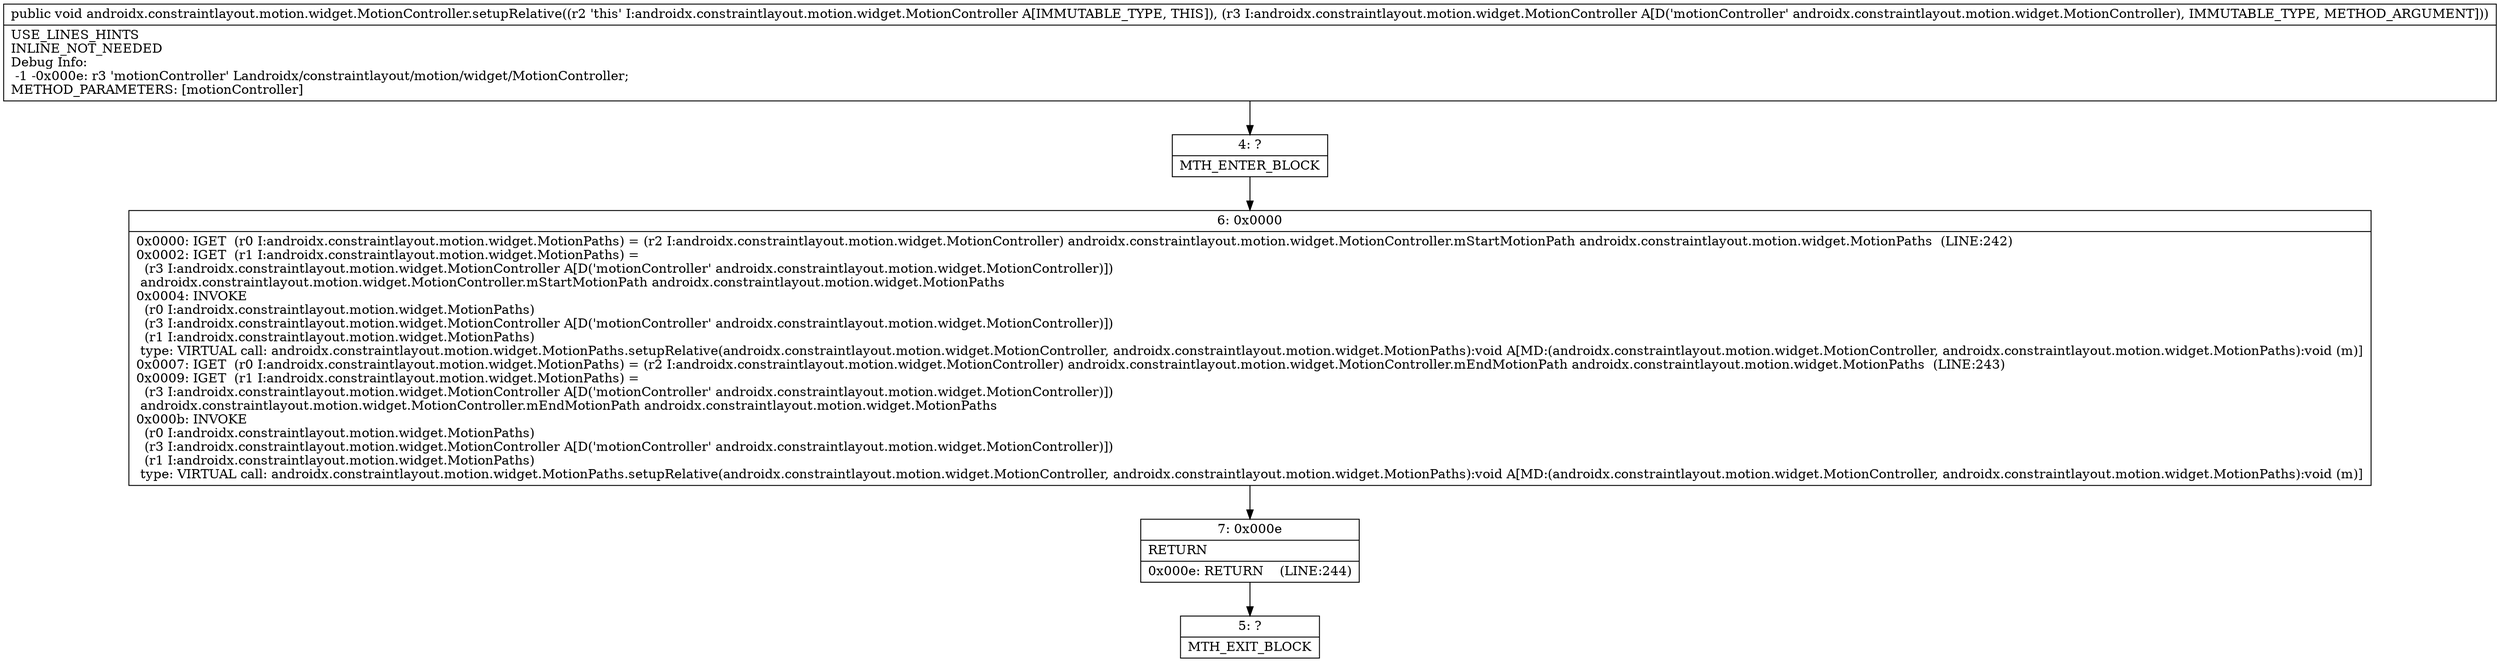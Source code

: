 digraph "CFG forandroidx.constraintlayout.motion.widget.MotionController.setupRelative(Landroidx\/constraintlayout\/motion\/widget\/MotionController;)V" {
Node_4 [shape=record,label="{4\:\ ?|MTH_ENTER_BLOCK\l}"];
Node_6 [shape=record,label="{6\:\ 0x0000|0x0000: IGET  (r0 I:androidx.constraintlayout.motion.widget.MotionPaths) = (r2 I:androidx.constraintlayout.motion.widget.MotionController) androidx.constraintlayout.motion.widget.MotionController.mStartMotionPath androidx.constraintlayout.motion.widget.MotionPaths  (LINE:242)\l0x0002: IGET  (r1 I:androidx.constraintlayout.motion.widget.MotionPaths) = \l  (r3 I:androidx.constraintlayout.motion.widget.MotionController A[D('motionController' androidx.constraintlayout.motion.widget.MotionController)])\l androidx.constraintlayout.motion.widget.MotionController.mStartMotionPath androidx.constraintlayout.motion.widget.MotionPaths \l0x0004: INVOKE  \l  (r0 I:androidx.constraintlayout.motion.widget.MotionPaths)\l  (r3 I:androidx.constraintlayout.motion.widget.MotionController A[D('motionController' androidx.constraintlayout.motion.widget.MotionController)])\l  (r1 I:androidx.constraintlayout.motion.widget.MotionPaths)\l type: VIRTUAL call: androidx.constraintlayout.motion.widget.MotionPaths.setupRelative(androidx.constraintlayout.motion.widget.MotionController, androidx.constraintlayout.motion.widget.MotionPaths):void A[MD:(androidx.constraintlayout.motion.widget.MotionController, androidx.constraintlayout.motion.widget.MotionPaths):void (m)]\l0x0007: IGET  (r0 I:androidx.constraintlayout.motion.widget.MotionPaths) = (r2 I:androidx.constraintlayout.motion.widget.MotionController) androidx.constraintlayout.motion.widget.MotionController.mEndMotionPath androidx.constraintlayout.motion.widget.MotionPaths  (LINE:243)\l0x0009: IGET  (r1 I:androidx.constraintlayout.motion.widget.MotionPaths) = \l  (r3 I:androidx.constraintlayout.motion.widget.MotionController A[D('motionController' androidx.constraintlayout.motion.widget.MotionController)])\l androidx.constraintlayout.motion.widget.MotionController.mEndMotionPath androidx.constraintlayout.motion.widget.MotionPaths \l0x000b: INVOKE  \l  (r0 I:androidx.constraintlayout.motion.widget.MotionPaths)\l  (r3 I:androidx.constraintlayout.motion.widget.MotionController A[D('motionController' androidx.constraintlayout.motion.widget.MotionController)])\l  (r1 I:androidx.constraintlayout.motion.widget.MotionPaths)\l type: VIRTUAL call: androidx.constraintlayout.motion.widget.MotionPaths.setupRelative(androidx.constraintlayout.motion.widget.MotionController, androidx.constraintlayout.motion.widget.MotionPaths):void A[MD:(androidx.constraintlayout.motion.widget.MotionController, androidx.constraintlayout.motion.widget.MotionPaths):void (m)]\l}"];
Node_7 [shape=record,label="{7\:\ 0x000e|RETURN\l|0x000e: RETURN    (LINE:244)\l}"];
Node_5 [shape=record,label="{5\:\ ?|MTH_EXIT_BLOCK\l}"];
MethodNode[shape=record,label="{public void androidx.constraintlayout.motion.widget.MotionController.setupRelative((r2 'this' I:androidx.constraintlayout.motion.widget.MotionController A[IMMUTABLE_TYPE, THIS]), (r3 I:androidx.constraintlayout.motion.widget.MotionController A[D('motionController' androidx.constraintlayout.motion.widget.MotionController), IMMUTABLE_TYPE, METHOD_ARGUMENT]))  | USE_LINES_HINTS\lINLINE_NOT_NEEDED\lDebug Info:\l  \-1 \-0x000e: r3 'motionController' Landroidx\/constraintlayout\/motion\/widget\/MotionController;\lMETHOD_PARAMETERS: [motionController]\l}"];
MethodNode -> Node_4;Node_4 -> Node_6;
Node_6 -> Node_7;
Node_7 -> Node_5;
}

